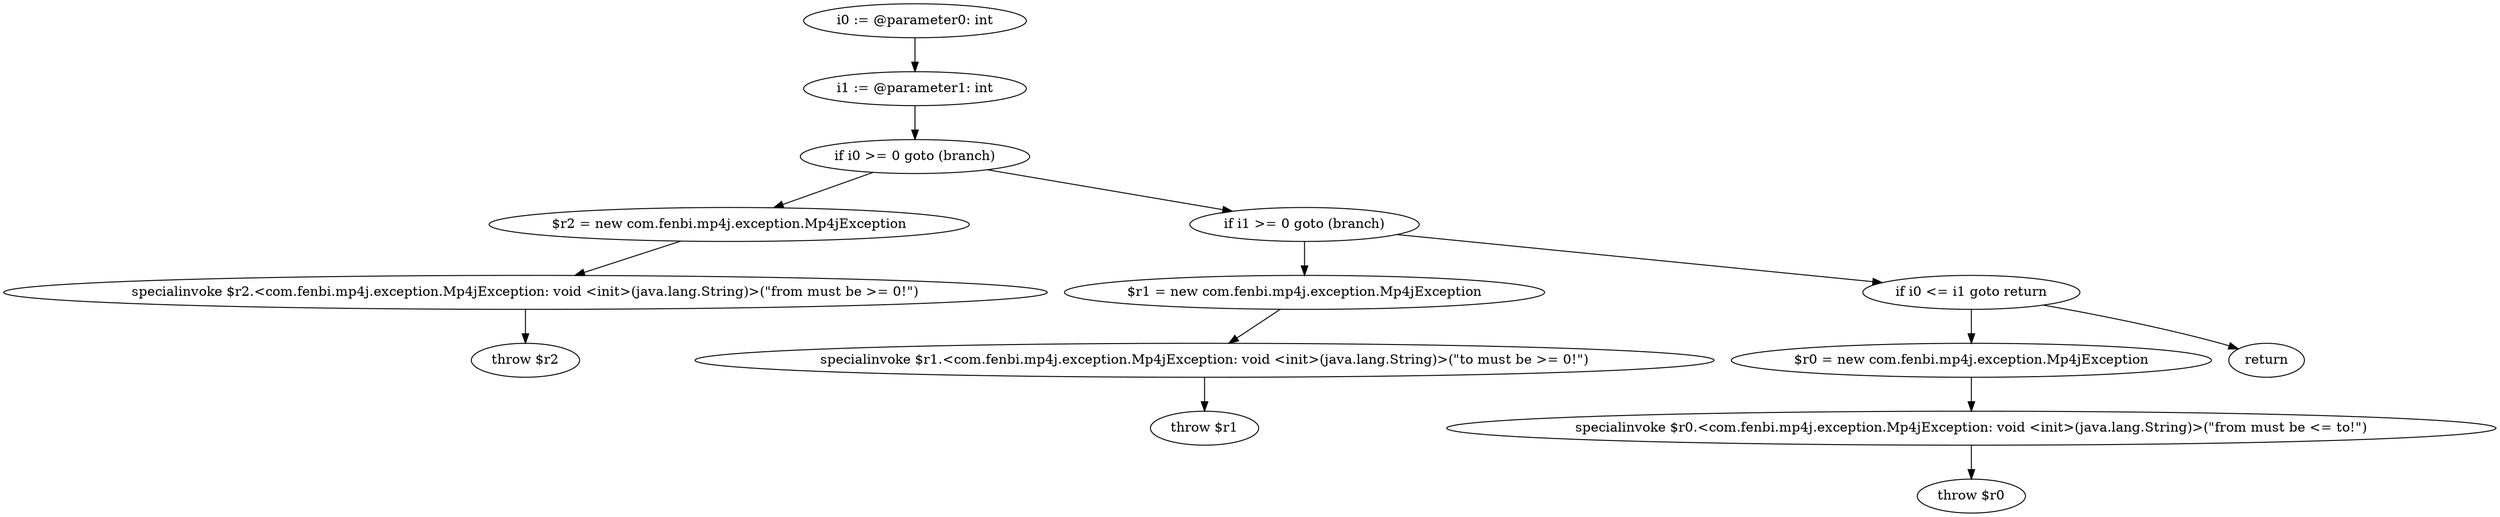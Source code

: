 digraph "unitGraph" {
    "i0 := @parameter0: int"
    "i1 := @parameter1: int"
    "if i0 >= 0 goto (branch)"
    "$r2 = new com.fenbi.mp4j.exception.Mp4jException"
    "specialinvoke $r2.<com.fenbi.mp4j.exception.Mp4jException: void <init>(java.lang.String)>(\"from must be >= 0!\")"
    "throw $r2"
    "if i1 >= 0 goto (branch)"
    "$r1 = new com.fenbi.mp4j.exception.Mp4jException"
    "specialinvoke $r1.<com.fenbi.mp4j.exception.Mp4jException: void <init>(java.lang.String)>(\"to must be >= 0!\")"
    "throw $r1"
    "if i0 <= i1 goto return"
    "$r0 = new com.fenbi.mp4j.exception.Mp4jException"
    "specialinvoke $r0.<com.fenbi.mp4j.exception.Mp4jException: void <init>(java.lang.String)>(\"from must be <= to!\")"
    "throw $r0"
    "return"
    "i0 := @parameter0: int"->"i1 := @parameter1: int";
    "i1 := @parameter1: int"->"if i0 >= 0 goto (branch)";
    "if i0 >= 0 goto (branch)"->"$r2 = new com.fenbi.mp4j.exception.Mp4jException";
    "if i0 >= 0 goto (branch)"->"if i1 >= 0 goto (branch)";
    "$r2 = new com.fenbi.mp4j.exception.Mp4jException"->"specialinvoke $r2.<com.fenbi.mp4j.exception.Mp4jException: void <init>(java.lang.String)>(\"from must be >= 0!\")";
    "specialinvoke $r2.<com.fenbi.mp4j.exception.Mp4jException: void <init>(java.lang.String)>(\"from must be >= 0!\")"->"throw $r2";
    "if i1 >= 0 goto (branch)"->"$r1 = new com.fenbi.mp4j.exception.Mp4jException";
    "if i1 >= 0 goto (branch)"->"if i0 <= i1 goto return";
    "$r1 = new com.fenbi.mp4j.exception.Mp4jException"->"specialinvoke $r1.<com.fenbi.mp4j.exception.Mp4jException: void <init>(java.lang.String)>(\"to must be >= 0!\")";
    "specialinvoke $r1.<com.fenbi.mp4j.exception.Mp4jException: void <init>(java.lang.String)>(\"to must be >= 0!\")"->"throw $r1";
    "if i0 <= i1 goto return"->"$r0 = new com.fenbi.mp4j.exception.Mp4jException";
    "if i0 <= i1 goto return"->"return";
    "$r0 = new com.fenbi.mp4j.exception.Mp4jException"->"specialinvoke $r0.<com.fenbi.mp4j.exception.Mp4jException: void <init>(java.lang.String)>(\"from must be <= to!\")";
    "specialinvoke $r0.<com.fenbi.mp4j.exception.Mp4jException: void <init>(java.lang.String)>(\"from must be <= to!\")"->"throw $r0";
}
